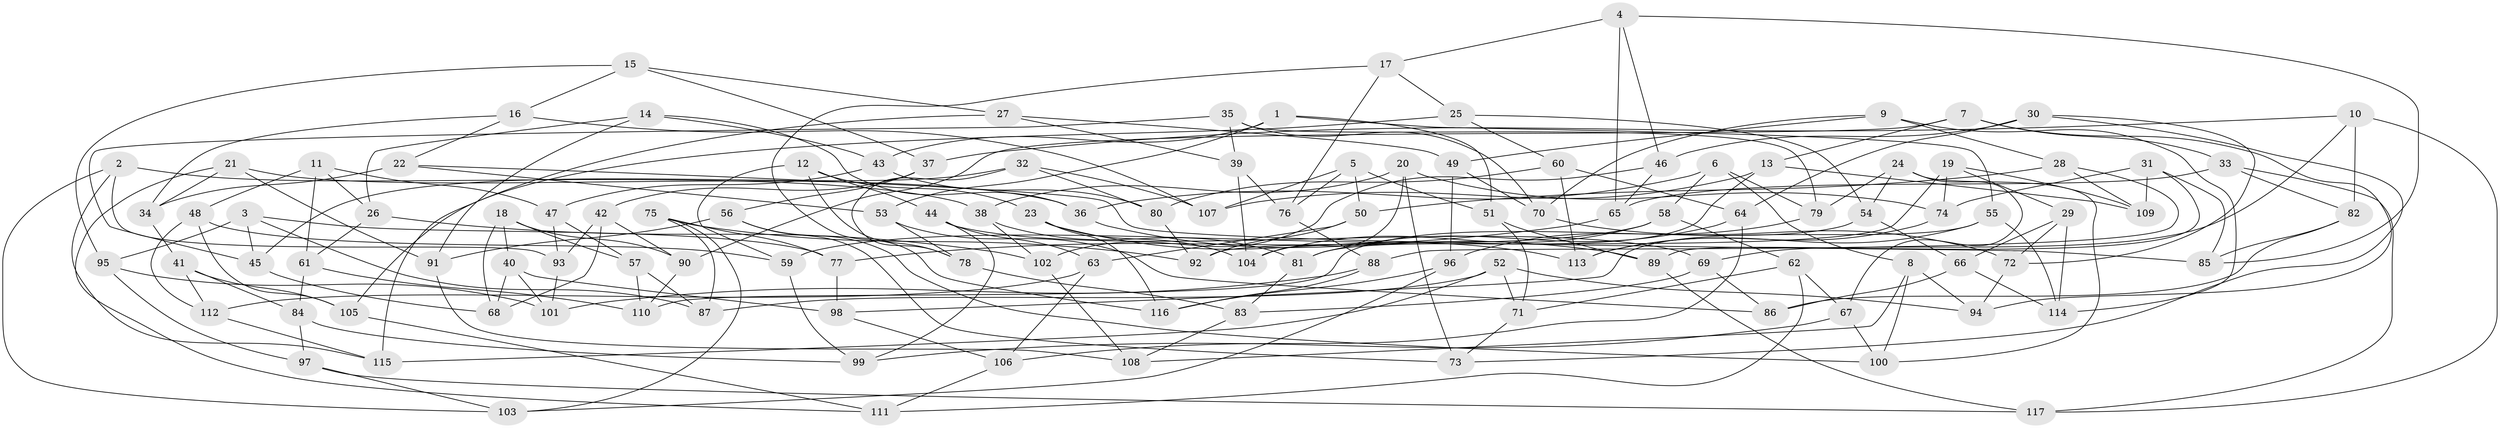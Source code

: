 // coarse degree distribution, {4: 0.704225352112676, 11: 0.028169014084507043, 10: 0.07042253521126761, 9: 0.028169014084507043, 7: 0.028169014084507043, 12: 0.014084507042253521, 3: 0.11267605633802817, 6: 0.014084507042253521}
// Generated by graph-tools (version 1.1) at 2025/53/03/04/25 22:53:43]
// undirected, 117 vertices, 234 edges
graph export_dot {
  node [color=gray90,style=filled];
  1;
  2;
  3;
  4;
  5;
  6;
  7;
  8;
  9;
  10;
  11;
  12;
  13;
  14;
  15;
  16;
  17;
  18;
  19;
  20;
  21;
  22;
  23;
  24;
  25;
  26;
  27;
  28;
  29;
  30;
  31;
  32;
  33;
  34;
  35;
  36;
  37;
  38;
  39;
  40;
  41;
  42;
  43;
  44;
  45;
  46;
  47;
  48;
  49;
  50;
  51;
  52;
  53;
  54;
  55;
  56;
  57;
  58;
  59;
  60;
  61;
  62;
  63;
  64;
  65;
  66;
  67;
  68;
  69;
  70;
  71;
  72;
  73;
  74;
  75;
  76;
  77;
  78;
  79;
  80;
  81;
  82;
  83;
  84;
  85;
  86;
  87;
  88;
  89;
  90;
  91;
  92;
  93;
  94;
  95;
  96;
  97;
  98;
  99;
  100;
  101;
  102;
  103;
  104;
  105;
  106;
  107;
  108;
  109;
  110;
  111;
  112;
  113;
  114;
  115;
  116;
  117;
  1 -- 55;
  1 -- 51;
  1 -- 53;
  1 -- 43;
  2 -- 93;
  2 -- 38;
  2 -- 103;
  2 -- 115;
  3 -- 95;
  3 -- 45;
  3 -- 87;
  3 -- 77;
  4 -- 85;
  4 -- 65;
  4 -- 46;
  4 -- 17;
  5 -- 50;
  5 -- 51;
  5 -- 107;
  5 -- 76;
  6 -- 58;
  6 -- 36;
  6 -- 8;
  6 -- 79;
  7 -- 94;
  7 -- 90;
  7 -- 33;
  7 -- 13;
  8 -- 94;
  8 -- 108;
  8 -- 100;
  9 -- 114;
  9 -- 49;
  9 -- 70;
  9 -- 28;
  10 -- 82;
  10 -- 37;
  10 -- 69;
  10 -- 117;
  11 -- 61;
  11 -- 48;
  11 -- 26;
  11 -- 47;
  12 -- 23;
  12 -- 59;
  12 -- 78;
  12 -- 44;
  13 -- 109;
  13 -- 107;
  13 -- 81;
  14 -- 43;
  14 -- 91;
  14 -- 36;
  14 -- 26;
  15 -- 95;
  15 -- 16;
  15 -- 27;
  15 -- 37;
  16 -- 107;
  16 -- 34;
  16 -- 22;
  17 -- 76;
  17 -- 116;
  17 -- 25;
  18 -- 40;
  18 -- 90;
  18 -- 68;
  18 -- 57;
  19 -- 29;
  19 -- 74;
  19 -- 109;
  19 -- 92;
  20 -- 73;
  20 -- 38;
  20 -- 74;
  20 -- 104;
  21 -- 34;
  21 -- 36;
  21 -- 91;
  21 -- 111;
  22 -- 53;
  22 -- 34;
  22 -- 85;
  23 -- 116;
  23 -- 104;
  23 -- 113;
  24 -- 67;
  24 -- 54;
  24 -- 79;
  24 -- 100;
  25 -- 60;
  25 -- 54;
  25 -- 105;
  26 -- 102;
  26 -- 61;
  27 -- 49;
  27 -- 115;
  27 -- 39;
  28 -- 88;
  28 -- 109;
  28 -- 50;
  29 -- 72;
  29 -- 114;
  29 -- 66;
  30 -- 72;
  30 -- 46;
  30 -- 73;
  30 -- 64;
  31 -- 85;
  31 -- 89;
  31 -- 109;
  31 -- 74;
  32 -- 80;
  32 -- 45;
  32 -- 107;
  32 -- 78;
  33 -- 65;
  33 -- 117;
  33 -- 82;
  34 -- 41;
  35 -- 79;
  35 -- 39;
  35 -- 70;
  35 -- 45;
  36 -- 89;
  37 -- 42;
  37 -- 56;
  38 -- 81;
  38 -- 102;
  39 -- 104;
  39 -- 76;
  40 -- 98;
  40 -- 101;
  40 -- 68;
  41 -- 84;
  41 -- 105;
  41 -- 112;
  42 -- 68;
  42 -- 90;
  42 -- 93;
  43 -- 47;
  43 -- 80;
  44 -- 69;
  44 -- 63;
  44 -- 99;
  45 -- 68;
  46 -- 65;
  46 -- 102;
  47 -- 93;
  47 -- 57;
  48 -- 59;
  48 -- 105;
  48 -- 112;
  49 -- 96;
  49 -- 70;
  50 -- 63;
  50 -- 92;
  51 -- 89;
  51 -- 71;
  52 -- 87;
  52 -- 115;
  52 -- 71;
  52 -- 94;
  53 -- 78;
  53 -- 86;
  54 -- 66;
  54 -- 110;
  55 -- 98;
  55 -- 113;
  55 -- 114;
  56 -- 91;
  56 -- 73;
  56 -- 100;
  57 -- 87;
  57 -- 110;
  58 -- 62;
  58 -- 104;
  58 -- 59;
  59 -- 99;
  60 -- 64;
  60 -- 80;
  60 -- 113;
  61 -- 110;
  61 -- 84;
  62 -- 71;
  62 -- 67;
  62 -- 111;
  63 -- 106;
  63 -- 112;
  64 -- 106;
  64 -- 81;
  65 -- 77;
  66 -- 114;
  66 -- 86;
  67 -- 100;
  67 -- 99;
  69 -- 86;
  69 -- 83;
  70 -- 72;
  71 -- 73;
  72 -- 94;
  74 -- 113;
  75 -- 87;
  75 -- 77;
  75 -- 103;
  75 -- 92;
  76 -- 88;
  77 -- 98;
  78 -- 83;
  79 -- 96;
  80 -- 92;
  81 -- 83;
  82 -- 85;
  82 -- 86;
  83 -- 108;
  84 -- 99;
  84 -- 97;
  88 -- 116;
  88 -- 101;
  89 -- 117;
  90 -- 110;
  91 -- 108;
  93 -- 101;
  95 -- 101;
  95 -- 97;
  96 -- 103;
  96 -- 116;
  97 -- 103;
  97 -- 117;
  98 -- 106;
  102 -- 108;
  105 -- 111;
  106 -- 111;
  112 -- 115;
}
